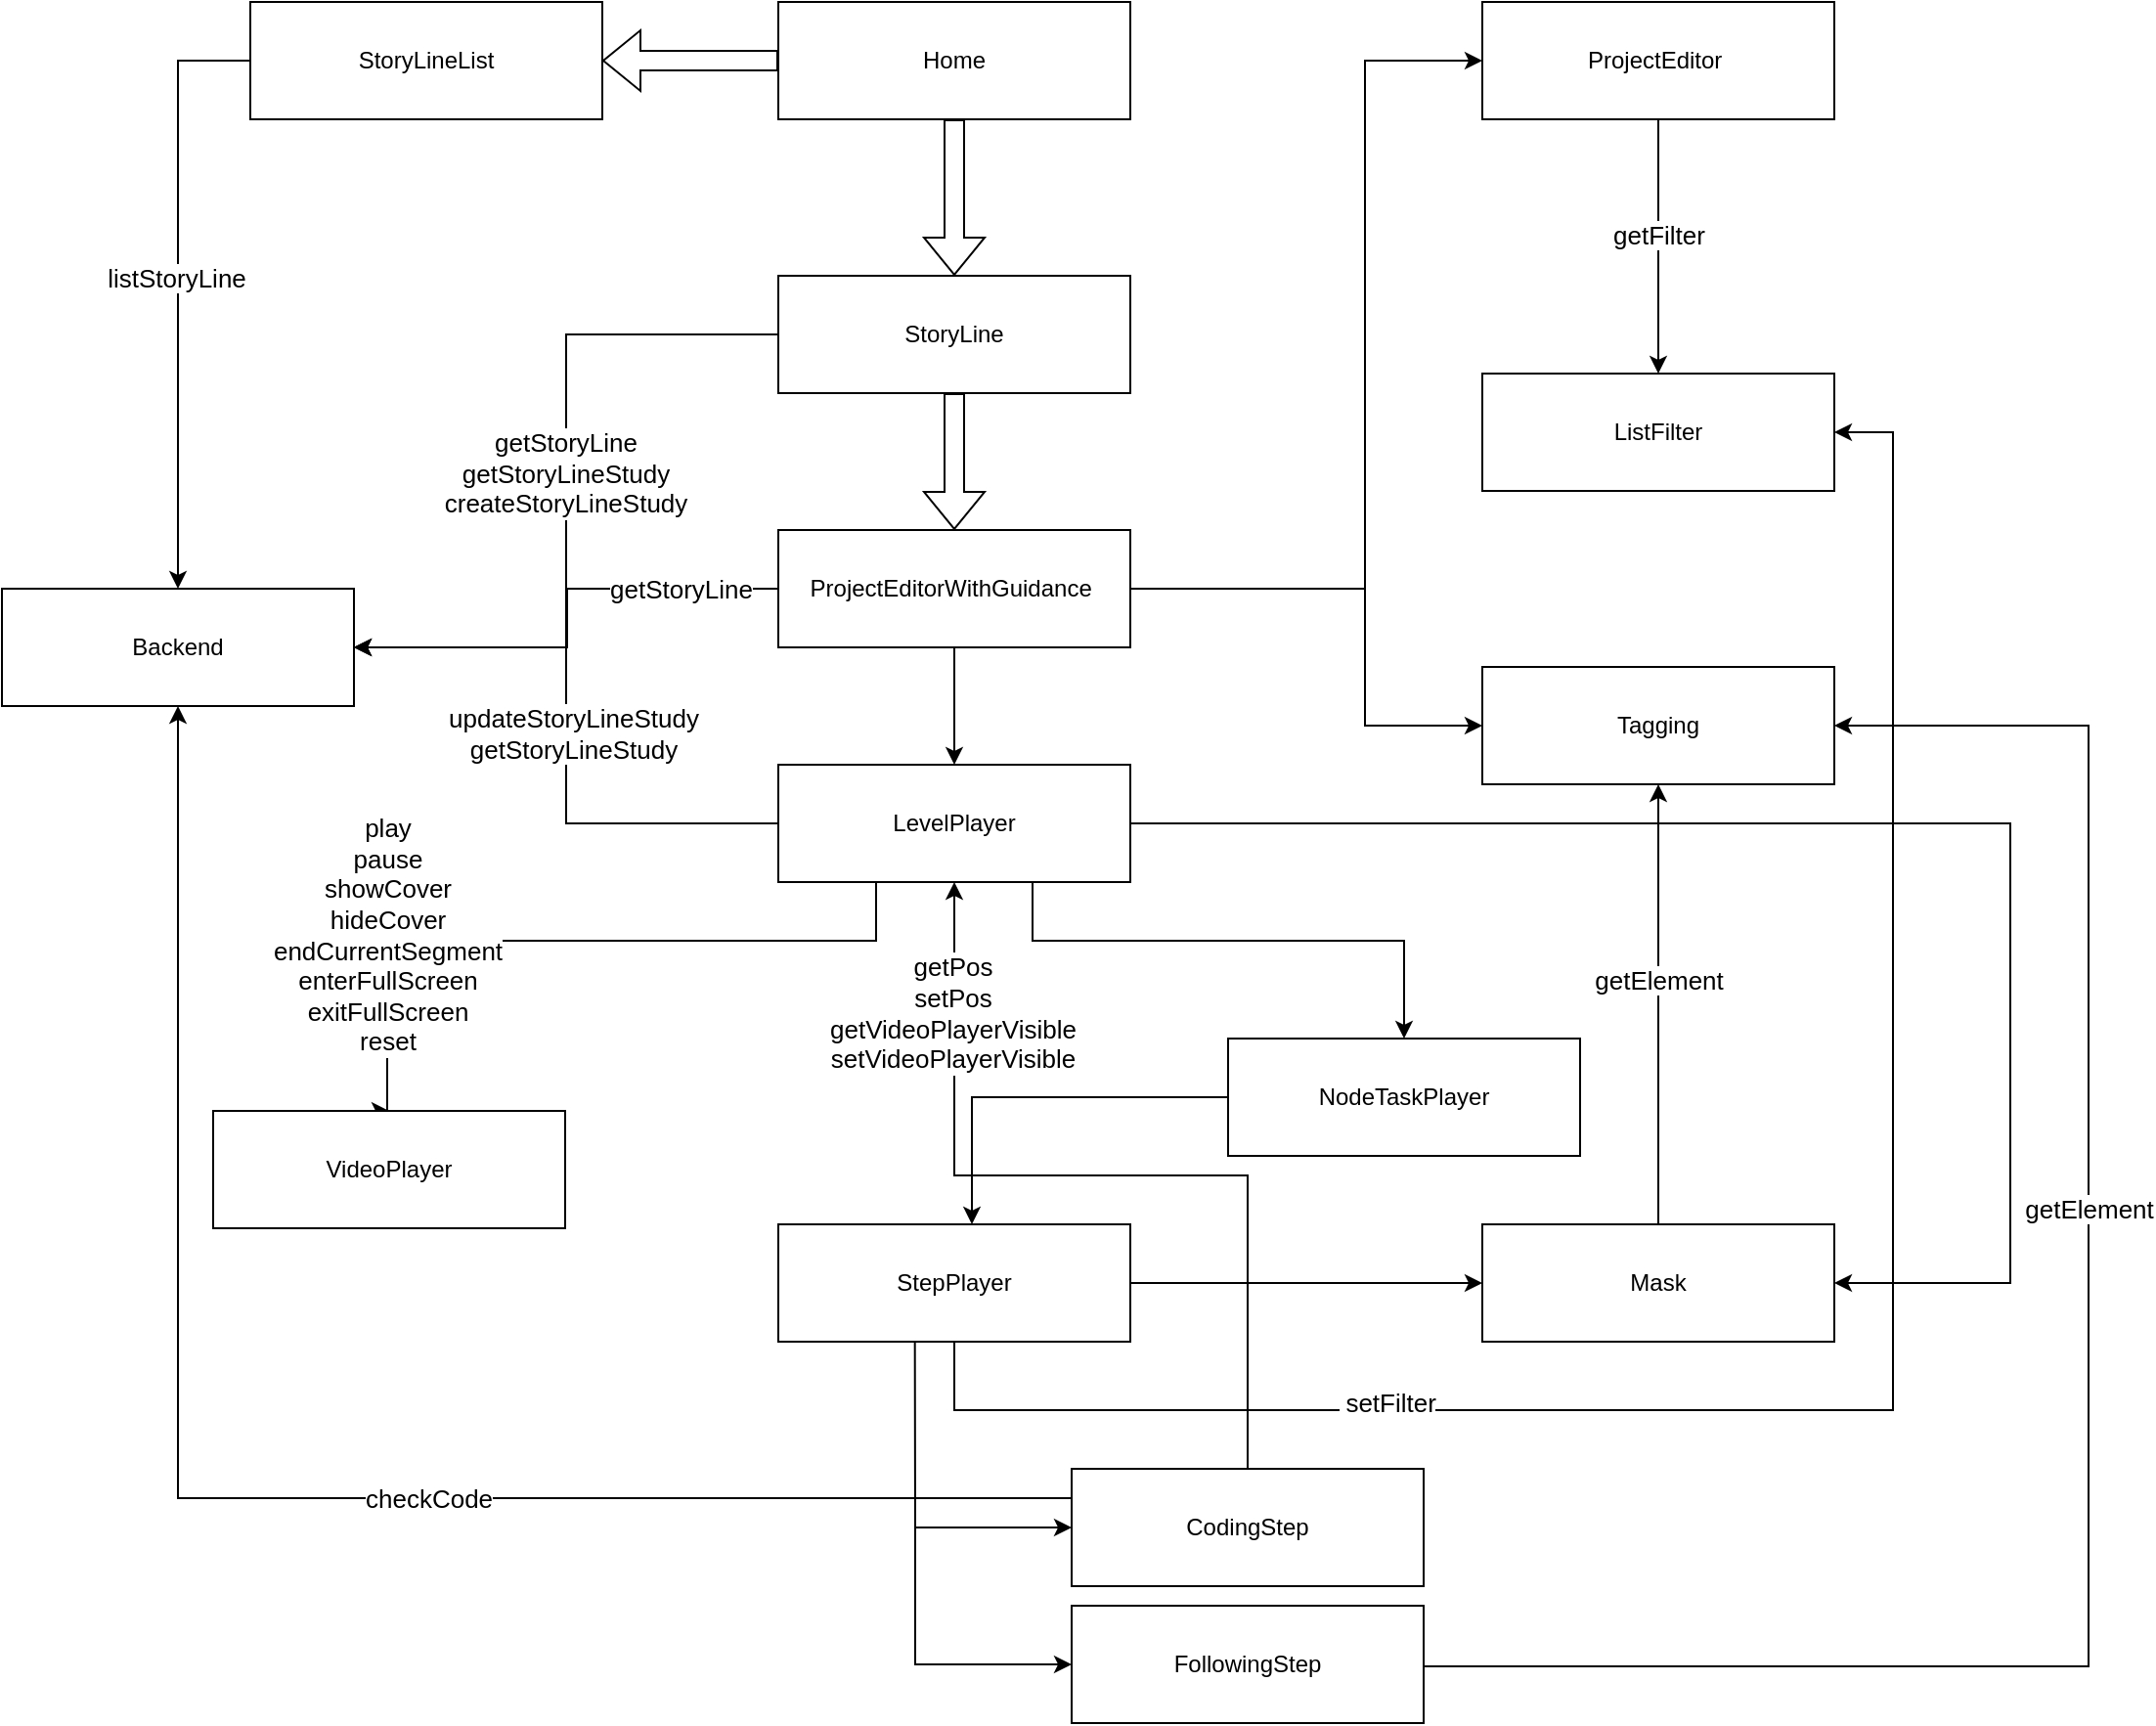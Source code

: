 <mxfile version="26.2.9">
  <diagram name="第 1 页" id="KOa5KKVIAXOUozxbFyvd">
    <mxGraphModel dx="2934" dy="2676" grid="1" gridSize="10" guides="1" tooltips="1" connect="1" arrows="1" fold="1" page="1" pageScale="1" pageWidth="827" pageHeight="1169" math="0" shadow="0">
      <root>
        <mxCell id="0" />
        <mxCell id="1" parent="0" />
        <mxCell id="R0g3VysLO3ZaXieW1b20-20" style="edgeStyle=orthogonalEdgeStyle;rounded=0;orthogonalLoop=1;jettySize=auto;html=1;entryX=1;entryY=0.5;entryDx=0;entryDy=0;" parent="1" source="R0g3VysLO3ZaXieW1b20-1" target="R0g3VysLO3ZaXieW1b20-13" edge="1">
          <mxGeometry relative="1" as="geometry" />
        </mxCell>
        <mxCell id="R0g3VysLO3ZaXieW1b20-21" value="getStoryLine&lt;div&gt;getStoryLineStudy&lt;/div&gt;&lt;div&gt;createStoryLineStudy&lt;/div&gt;" style="edgeLabel;html=1;align=center;verticalAlign=middle;resizable=0;points=[];fontSize=13;" parent="R0g3VysLO3ZaXieW1b20-20" vertex="1" connectable="0">
          <mxGeometry x="-0.108" y="-1" relative="1" as="geometry">
            <mxPoint y="11" as="offset" />
          </mxGeometry>
        </mxCell>
        <mxCell id="R0g3VysLO3ZaXieW1b20-29" style="edgeStyle=orthogonalEdgeStyle;rounded=0;orthogonalLoop=1;jettySize=auto;html=1;entryX=0.5;entryY=0;entryDx=0;entryDy=0;shape=flexArrow;" parent="1" source="R0g3VysLO3ZaXieW1b20-1" target="R0g3VysLO3ZaXieW1b20-2" edge="1">
          <mxGeometry relative="1" as="geometry" />
        </mxCell>
        <mxCell id="R0g3VysLO3ZaXieW1b20-1" value="StoryLine" style="rounded=0;whiteSpace=wrap;html=1;" parent="1" vertex="1">
          <mxGeometry x="-320" y="70" width="180" height="60" as="geometry" />
        </mxCell>
        <mxCell id="R0g3VysLO3ZaXieW1b20-43" style="edgeStyle=orthogonalEdgeStyle;rounded=0;orthogonalLoop=1;jettySize=auto;html=1;entryX=0.5;entryY=0;entryDx=0;entryDy=0;" parent="1" source="R0g3VysLO3ZaXieW1b20-2" target="R0g3VysLO3ZaXieW1b20-5" edge="1">
          <mxGeometry relative="1" as="geometry" />
        </mxCell>
        <mxCell id="R0g3VysLO3ZaXieW1b20-47" style="edgeStyle=orthogonalEdgeStyle;rounded=0;orthogonalLoop=1;jettySize=auto;html=1;entryX=0;entryY=0.5;entryDx=0;entryDy=0;" parent="1" source="R0g3VysLO3ZaXieW1b20-2" target="R0g3VysLO3ZaXieW1b20-7" edge="1">
          <mxGeometry relative="1" as="geometry">
            <Array as="points">
              <mxPoint x="-20" y="230" />
              <mxPoint x="-20" y="300" />
            </Array>
          </mxGeometry>
        </mxCell>
        <mxCell id="R0g3VysLO3ZaXieW1b20-63" style="edgeStyle=orthogonalEdgeStyle;rounded=0;orthogonalLoop=1;jettySize=auto;html=1;entryX=0;entryY=0.5;entryDx=0;entryDy=0;" parent="1" source="R0g3VysLO3ZaXieW1b20-2" target="R0g3VysLO3ZaXieW1b20-62" edge="1">
          <mxGeometry relative="1" as="geometry">
            <Array as="points">
              <mxPoint x="-20" y="230" />
              <mxPoint x="-20" y="-40" />
            </Array>
          </mxGeometry>
        </mxCell>
        <mxCell id="xdYFR_xIMmeUw6RRg6ON-1" style="edgeStyle=orthogonalEdgeStyle;rounded=0;orthogonalLoop=1;jettySize=auto;html=1;entryX=1;entryY=0.5;entryDx=0;entryDy=0;" parent="1" source="R0g3VysLO3ZaXieW1b20-2" target="R0g3VysLO3ZaXieW1b20-13" edge="1">
          <mxGeometry relative="1" as="geometry">
            <Array as="points">
              <mxPoint x="-428" y="230" />
              <mxPoint x="-428" y="260" />
            </Array>
          </mxGeometry>
        </mxCell>
        <mxCell id="xdYFR_xIMmeUw6RRg6ON-2" value="getStoryLine" style="edgeLabel;html=1;align=center;verticalAlign=middle;resizable=0;points=[];fontSize=13;" parent="xdYFR_xIMmeUw6RRg6ON-1" vertex="1" connectable="0">
          <mxGeometry x="-0.498" y="-1" relative="1" as="geometry">
            <mxPoint x="12" y="1" as="offset" />
          </mxGeometry>
        </mxCell>
        <mxCell id="R0g3VysLO3ZaXieW1b20-2" value="ProjectEditorWithGuidance&amp;nbsp;" style="rounded=0;whiteSpace=wrap;html=1;" parent="1" vertex="1">
          <mxGeometry x="-320" y="200" width="180" height="60" as="geometry" />
        </mxCell>
        <mxCell id="R0g3VysLO3ZaXieW1b20-22" style="edgeStyle=orthogonalEdgeStyle;rounded=0;orthogonalLoop=1;jettySize=auto;html=1;entryX=1;entryY=0.5;entryDx=0;entryDy=0;" parent="1" source="R0g3VysLO3ZaXieW1b20-5" target="R0g3VysLO3ZaXieW1b20-13" edge="1">
          <mxGeometry relative="1" as="geometry" />
        </mxCell>
        <mxCell id="R0g3VysLO3ZaXieW1b20-23" value="updateStoryLineStudy&lt;div&gt;getStoryLineStudy&lt;/div&gt;" style="edgeLabel;html=1;align=center;verticalAlign=middle;resizable=0;points=[];fontSize=13;" parent="R0g3VysLO3ZaXieW1b20-22" vertex="1" connectable="0">
          <mxGeometry x="0.011" y="-3" relative="1" as="geometry">
            <mxPoint as="offset" />
          </mxGeometry>
        </mxCell>
        <mxCell id="R0g3VysLO3ZaXieW1b20-31" style="edgeStyle=orthogonalEdgeStyle;rounded=0;orthogonalLoop=1;jettySize=auto;html=1;exitX=0.5;exitY=1;exitDx=0;exitDy=0;entryX=0.5;entryY=0;entryDx=0;entryDy=0;" parent="1" source="R0g3VysLO3ZaXieW1b20-5" target="R0g3VysLO3ZaXieW1b20-12" edge="1">
          <mxGeometry relative="1" as="geometry">
            <Array as="points">
              <mxPoint x="-270" y="380" />
              <mxPoint x="-270" y="410" />
              <mxPoint x="-520" y="410" />
              <mxPoint x="-520" y="497" />
            </Array>
            <mxPoint x="-520" y="480" as="targetPoint" />
          </mxGeometry>
        </mxCell>
        <mxCell id="R0g3VysLO3ZaXieW1b20-33" value="&lt;div&gt;play&lt;br&gt;pause&lt;br&gt;showCover&lt;br&gt;hideCover&lt;/div&gt;&lt;div&gt;endCurrentSegment&lt;br&gt;enterFullScreen&lt;/div&gt;&lt;div&gt;exitFullScreen&lt;/div&gt;&lt;div&gt;reset&lt;/div&gt;" style="edgeLabel;html=1;align=center;verticalAlign=middle;resizable=0;points=[];fontSize=13;" parent="R0g3VysLO3ZaXieW1b20-31" vertex="1" connectable="0">
          <mxGeometry x="0.026" y="-1" relative="1" as="geometry">
            <mxPoint x="-111" y="-2" as="offset" />
          </mxGeometry>
        </mxCell>
        <mxCell id="R0g3VysLO3ZaXieW1b20-36" style="edgeStyle=orthogonalEdgeStyle;rounded=0;orthogonalLoop=1;jettySize=auto;html=1;entryX=0.5;entryY=0;entryDx=0;entryDy=0;" parent="1" target="R0g3VysLO3ZaXieW1b20-9" edge="1">
          <mxGeometry relative="1" as="geometry">
            <mxPoint x="-190" y="379.997" as="sourcePoint" />
            <mxPoint x="-70" y="480.04" as="targetPoint" />
            <Array as="points">
              <mxPoint x="-190" y="410" />
              <mxPoint y="410" />
            </Array>
          </mxGeometry>
        </mxCell>
        <mxCell id="R0g3VysLO3ZaXieW1b20-54" style="edgeStyle=orthogonalEdgeStyle;rounded=0;orthogonalLoop=1;jettySize=auto;html=1;entryX=0.5;entryY=0;entryDx=0;entryDy=0;exitX=0;exitY=0.5;exitDx=0;exitDy=0;" parent="1" source="R0g3VysLO3ZaXieW1b20-9" edge="1">
          <mxGeometry relative="1" as="geometry">
            <mxPoint x="-221" y="380" as="sourcePoint" />
            <mxPoint x="-221" y="555" as="targetPoint" />
            <Array as="points">
              <mxPoint x="-221" y="490" />
            </Array>
          </mxGeometry>
        </mxCell>
        <mxCell id="R0g3VysLO3ZaXieW1b20-68" style="edgeStyle=orthogonalEdgeStyle;rounded=0;orthogonalLoop=1;jettySize=auto;html=1;entryX=1;entryY=0.5;entryDx=0;entryDy=0;" parent="1" source="R0g3VysLO3ZaXieW1b20-5" target="R0g3VysLO3ZaXieW1b20-8" edge="1">
          <mxGeometry relative="1" as="geometry">
            <Array as="points">
              <mxPoint x="310" y="350" />
              <mxPoint x="310" y="585" />
            </Array>
          </mxGeometry>
        </mxCell>
        <mxCell id="R0g3VysLO3ZaXieW1b20-5" value="LevelPlayer" style="rounded=0;whiteSpace=wrap;html=1;" parent="1" vertex="1">
          <mxGeometry x="-320" y="320" width="180" height="60" as="geometry" />
        </mxCell>
        <mxCell id="R0g3VysLO3ZaXieW1b20-6" value="ListFilter" style="rounded=0;whiteSpace=wrap;html=1;" parent="1" vertex="1">
          <mxGeometry x="40" y="120" width="180" height="60" as="geometry" />
        </mxCell>
        <mxCell id="R0g3VysLO3ZaXieW1b20-7" value="Tagging" style="rounded=0;whiteSpace=wrap;html=1;" parent="1" vertex="1">
          <mxGeometry x="40" y="270" width="180" height="60" as="geometry" />
        </mxCell>
        <mxCell id="R0g3VysLO3ZaXieW1b20-57" style="edgeStyle=orthogonalEdgeStyle;rounded=0;orthogonalLoop=1;jettySize=auto;html=1;" parent="1" source="R0g3VysLO3ZaXieW1b20-8" target="R0g3VysLO3ZaXieW1b20-7" edge="1">
          <mxGeometry relative="1" as="geometry" />
        </mxCell>
        <mxCell id="R0g3VysLO3ZaXieW1b20-58" value="&lt;div&gt;getElement&lt;/div&gt;" style="edgeLabel;html=1;align=center;verticalAlign=middle;resizable=0;points=[];fontSize=13;" parent="R0g3VysLO3ZaXieW1b20-57" vertex="1" connectable="0">
          <mxGeometry x="0.237" y="1" relative="1" as="geometry">
            <mxPoint x="1" y="14" as="offset" />
          </mxGeometry>
        </mxCell>
        <mxCell id="R0g3VysLO3ZaXieW1b20-8" value="Mask" style="rounded=0;whiteSpace=wrap;html=1;" parent="1" vertex="1">
          <mxGeometry x="40" y="555" width="180" height="60" as="geometry" />
        </mxCell>
        <mxCell id="R0g3VysLO3ZaXieW1b20-9" value="NodeTaskPlayer" style="rounded=0;whiteSpace=wrap;html=1;" parent="1" vertex="1">
          <mxGeometry x="-90" y="460" width="180" height="60" as="geometry" />
        </mxCell>
        <mxCell id="R0g3VysLO3ZaXieW1b20-16" style="edgeStyle=orthogonalEdgeStyle;rounded=0;orthogonalLoop=1;jettySize=auto;html=1;exitX=0.5;exitY=0;exitDx=0;exitDy=0;" parent="1" source="deLzAgSdpj_ufuTfsVh_-1" edge="1">
          <mxGeometry relative="1" as="geometry">
            <mxPoint x="-80" y="670" as="sourcePoint" />
            <mxPoint x="-230" y="380" as="targetPoint" />
            <Array as="points">
              <mxPoint x="-80" y="530" />
              <mxPoint x="-230" y="530" />
            </Array>
          </mxGeometry>
        </mxCell>
        <mxCell id="R0g3VysLO3ZaXieW1b20-17" value="&lt;div&gt;getPos&lt;div&gt;setPos&lt;/div&gt;&lt;/div&gt;&lt;div&gt;getVideoPlayerVisible&lt;/div&gt;&lt;div&gt;setVideoPlayerVisible&lt;/div&gt;" style="edgeLabel;html=1;align=center;verticalAlign=middle;resizable=0;points=[];fontSize=13;" parent="R0g3VysLO3ZaXieW1b20-16" vertex="1" connectable="0">
          <mxGeometry x="0.16" y="2" relative="1" as="geometry">
            <mxPoint x="-40" y="-85" as="offset" />
          </mxGeometry>
        </mxCell>
        <mxCell id="R0g3VysLO3ZaXieW1b20-24" style="edgeStyle=orthogonalEdgeStyle;rounded=0;orthogonalLoop=1;jettySize=auto;html=1;entryX=0.5;entryY=1;entryDx=0;entryDy=0;exitX=0;exitY=0.25;exitDx=0;exitDy=0;" parent="1" source="deLzAgSdpj_ufuTfsVh_-1" target="R0g3VysLO3ZaXieW1b20-13" edge="1">
          <mxGeometry relative="1" as="geometry" />
        </mxCell>
        <mxCell id="R0g3VysLO3ZaXieW1b20-25" value="checkCode" style="edgeLabel;html=1;align=center;verticalAlign=middle;resizable=0;points=[];fontSize=13;" parent="R0g3VysLO3ZaXieW1b20-24" vertex="1" connectable="0">
          <mxGeometry x="-0.237" y="5" relative="1" as="geometry">
            <mxPoint y="-5" as="offset" />
          </mxGeometry>
        </mxCell>
        <mxCell id="R0g3VysLO3ZaXieW1b20-49" style="edgeStyle=orthogonalEdgeStyle;rounded=0;orthogonalLoop=1;jettySize=auto;html=1;entryX=0;entryY=0.5;entryDx=0;entryDy=0;" parent="1" source="R0g3VysLO3ZaXieW1b20-10" target="R0g3VysLO3ZaXieW1b20-8" edge="1">
          <mxGeometry relative="1" as="geometry" />
        </mxCell>
        <mxCell id="R0g3VysLO3ZaXieW1b20-66" style="edgeStyle=orthogonalEdgeStyle;rounded=0;orthogonalLoop=1;jettySize=auto;html=1;entryX=1;entryY=0.5;entryDx=0;entryDy=0;" parent="1" source="R0g3VysLO3ZaXieW1b20-10" target="R0g3VysLO3ZaXieW1b20-6" edge="1">
          <mxGeometry relative="1" as="geometry">
            <Array as="points">
              <mxPoint x="-230" y="650" />
              <mxPoint x="250" y="650" />
              <mxPoint x="250" y="150" />
            </Array>
          </mxGeometry>
        </mxCell>
        <mxCell id="R0g3VysLO3ZaXieW1b20-67" value="&amp;nbsp;setFilter" style="edgeLabel;html=1;align=center;verticalAlign=middle;resizable=0;points=[];fontSize=13;" parent="R0g3VysLO3ZaXieW1b20-66" vertex="1" connectable="0">
          <mxGeometry x="-0.65" y="4" relative="1" as="geometry">
            <mxPoint x="73" as="offset" />
          </mxGeometry>
        </mxCell>
        <mxCell id="R0g3VysLO3ZaXieW1b20-10" value="StepPlayer" style="rounded=0;whiteSpace=wrap;html=1;" parent="1" vertex="1">
          <mxGeometry x="-320" y="555" width="180" height="60" as="geometry" />
        </mxCell>
        <mxCell id="R0g3VysLO3ZaXieW1b20-12" value="VideoPlayer" style="rounded=0;whiteSpace=wrap;html=1;" parent="1" vertex="1">
          <mxGeometry x="-609" y="497" width="180" height="60" as="geometry" />
        </mxCell>
        <mxCell id="R0g3VysLO3ZaXieW1b20-13" value="Backend" style="rounded=0;whiteSpace=wrap;html=1;" parent="1" vertex="1">
          <mxGeometry x="-717" y="230" width="180" height="60" as="geometry" />
        </mxCell>
        <mxCell id="R0g3VysLO3ZaXieW1b20-27" style="edgeStyle=orthogonalEdgeStyle;rounded=0;orthogonalLoop=1;jettySize=auto;html=1;entryX=0.5;entryY=0;entryDx=0;entryDy=0;shape=flexArrow;" parent="1" source="R0g3VysLO3ZaXieW1b20-26" target="R0g3VysLO3ZaXieW1b20-1" edge="1">
          <mxGeometry relative="1" as="geometry" />
        </mxCell>
        <mxCell id="R0g3VysLO3ZaXieW1b20-26" value="Home" style="rounded=0;whiteSpace=wrap;html=1;" parent="1" vertex="1">
          <mxGeometry x="-320" y="-70" width="180" height="60" as="geometry" />
        </mxCell>
        <mxCell id="R0g3VysLO3ZaXieW1b20-64" style="edgeStyle=orthogonalEdgeStyle;rounded=0;orthogonalLoop=1;jettySize=auto;html=1;entryX=0.5;entryY=0;entryDx=0;entryDy=0;" parent="1" source="R0g3VysLO3ZaXieW1b20-62" target="R0g3VysLO3ZaXieW1b20-6" edge="1">
          <mxGeometry relative="1" as="geometry" />
        </mxCell>
        <mxCell id="R0g3VysLO3ZaXieW1b20-65" value="&amp;nbsp;getFilter&amp;nbsp;" style="edgeLabel;html=1;align=center;verticalAlign=middle;resizable=0;points=[];fontSize=13;" parent="R0g3VysLO3ZaXieW1b20-64" vertex="1" connectable="0">
          <mxGeometry x="-0.077" y="-3" relative="1" as="geometry">
            <mxPoint x="3" y="-1" as="offset" />
          </mxGeometry>
        </mxCell>
        <mxCell id="R0g3VysLO3ZaXieW1b20-62" value="ProjectEditor&amp;nbsp;" style="rounded=0;whiteSpace=wrap;html=1;" parent="1" vertex="1">
          <mxGeometry x="40" y="-70" width="180" height="60" as="geometry" />
        </mxCell>
        <mxCell id="deLzAgSdpj_ufuTfsVh_-1" value="CodingStep" style="rounded=0;whiteSpace=wrap;html=1;" parent="1" vertex="1">
          <mxGeometry x="-170" y="680" width="180" height="60" as="geometry" />
        </mxCell>
        <mxCell id="deLzAgSdpj_ufuTfsVh_-2" value="FollowingStep" style="rounded=0;whiteSpace=wrap;html=1;" parent="1" vertex="1">
          <mxGeometry x="-170" y="750" width="180" height="60" as="geometry" />
        </mxCell>
        <mxCell id="deLzAgSdpj_ufuTfsVh_-6" value="" style="endArrow=classic;html=1;rounded=0;entryX=0;entryY=0.5;entryDx=0;entryDy=0;exitX=0.388;exitY=1.007;exitDx=0;exitDy=0;exitPerimeter=0;" parent="1" source="R0g3VysLO3ZaXieW1b20-10" target="deLzAgSdpj_ufuTfsVh_-1" edge="1">
          <mxGeometry width="50" height="50" relative="1" as="geometry">
            <mxPoint x="-250" y="620" as="sourcePoint" />
            <mxPoint x="-140" y="640" as="targetPoint" />
            <Array as="points">
              <mxPoint x="-250" y="710" />
            </Array>
          </mxGeometry>
        </mxCell>
        <mxCell id="deLzAgSdpj_ufuTfsVh_-7" value="" style="endArrow=classic;html=1;rounded=0;entryX=0;entryY=0.5;entryDx=0;entryDy=0;" parent="1" target="deLzAgSdpj_ufuTfsVh_-2" edge="1">
          <mxGeometry width="50" height="50" relative="1" as="geometry">
            <mxPoint x="-250" y="710" as="sourcePoint" />
            <mxPoint x="-140" y="620" as="targetPoint" />
            <Array as="points">
              <mxPoint x="-250" y="780" />
            </Array>
          </mxGeometry>
        </mxCell>
        <mxCell id="deLzAgSdpj_ufuTfsVh_-8" style="edgeStyle=orthogonalEdgeStyle;rounded=0;orthogonalLoop=1;jettySize=auto;html=1;entryX=1;entryY=0.5;entryDx=0;entryDy=0;" parent="1" target="R0g3VysLO3ZaXieW1b20-7" edge="1">
          <mxGeometry relative="1" as="geometry">
            <mxPoint x="10" y="780" as="sourcePoint" />
            <mxPoint x="350" y="300" as="targetPoint" />
            <Array as="points">
              <mxPoint x="350" y="781" />
              <mxPoint x="350" y="300" />
            </Array>
          </mxGeometry>
        </mxCell>
        <mxCell id="deLzAgSdpj_ufuTfsVh_-9" value="&lt;div&gt;getElement&lt;/div&gt;" style="edgeLabel;html=1;align=center;verticalAlign=middle;resizable=0;points=[];fontSize=13;" parent="deLzAgSdpj_ufuTfsVh_-8" vertex="1" connectable="0">
          <mxGeometry x="0.237" y="1" relative="1" as="geometry">
            <mxPoint x="1" y="14" as="offset" />
          </mxGeometry>
        </mxCell>
        <mxCell id="deLzAgSdpj_ufuTfsVh_-10" value="StoryLineList" style="rounded=0;whiteSpace=wrap;html=1;" parent="1" vertex="1">
          <mxGeometry x="-590" y="-70" width="180" height="60" as="geometry" />
        </mxCell>
        <mxCell id="deLzAgSdpj_ufuTfsVh_-12" value="" style="shape=flexArrow;endArrow=classic;html=1;rounded=0;entryX=1;entryY=0.5;entryDx=0;entryDy=0;exitX=0;exitY=0.5;exitDx=0;exitDy=0;" parent="1" source="R0g3VysLO3ZaXieW1b20-26" target="deLzAgSdpj_ufuTfsVh_-10" edge="1">
          <mxGeometry width="50" height="50" relative="1" as="geometry">
            <mxPoint x="-320" y="140" as="sourcePoint" />
            <mxPoint x="-270" y="90" as="targetPoint" />
          </mxGeometry>
        </mxCell>
        <mxCell id="deLzAgSdpj_ufuTfsVh_-13" style="edgeStyle=orthogonalEdgeStyle;rounded=0;orthogonalLoop=1;jettySize=auto;html=1;entryX=0.5;entryY=0;entryDx=0;entryDy=0;exitX=0;exitY=0.5;exitDx=0;exitDy=0;" parent="1" source="deLzAgSdpj_ufuTfsVh_-10" target="R0g3VysLO3ZaXieW1b20-13" edge="1">
          <mxGeometry relative="1" as="geometry">
            <mxPoint x="-310" y="110" as="sourcePoint" />
            <mxPoint x="-527" y="270" as="targetPoint" />
          </mxGeometry>
        </mxCell>
        <mxCell id="deLzAgSdpj_ufuTfsVh_-14" value="listStoryLine" style="edgeLabel;html=1;align=center;verticalAlign=middle;resizable=0;points=[];fontSize=13;" parent="deLzAgSdpj_ufuTfsVh_-13" vertex="1" connectable="0">
          <mxGeometry x="-0.108" y="-1" relative="1" as="geometry">
            <mxPoint y="11" as="offset" />
          </mxGeometry>
        </mxCell>
      </root>
    </mxGraphModel>
  </diagram>
</mxfile>
